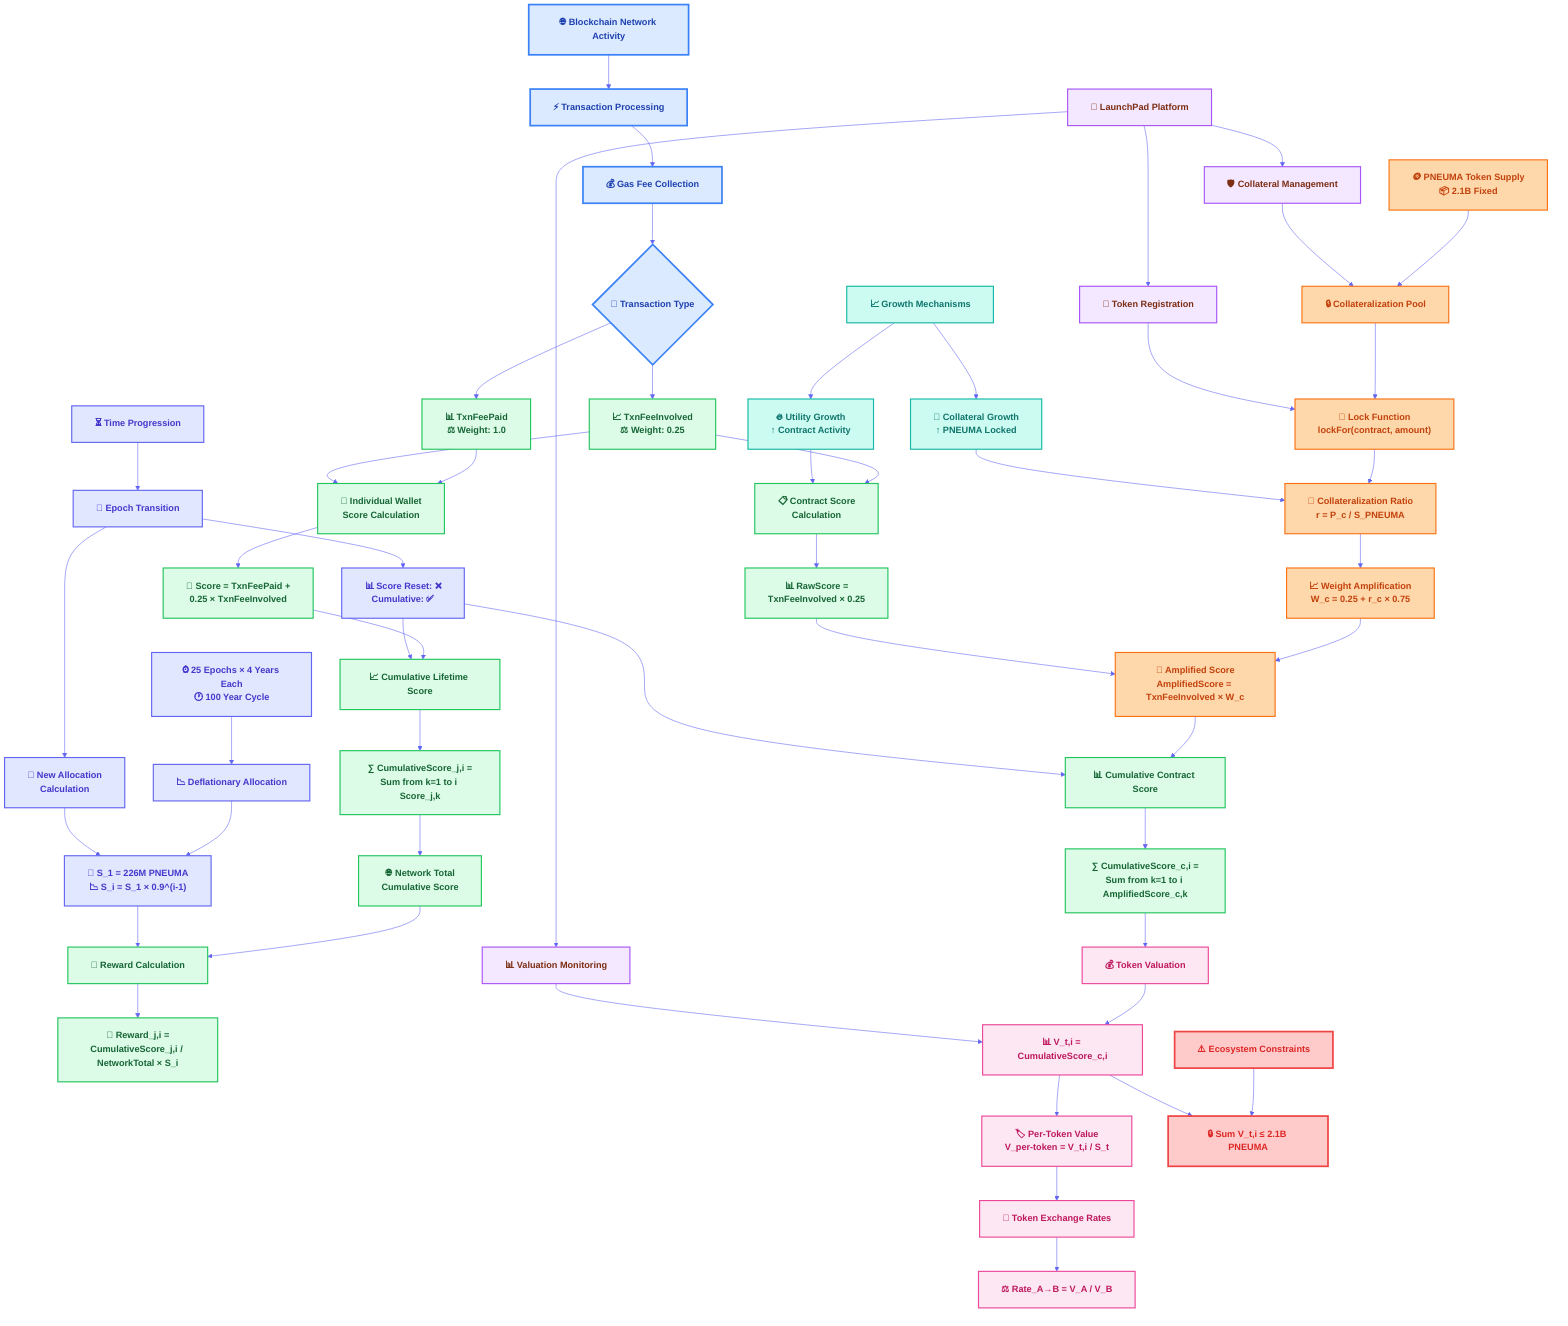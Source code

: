 %%{init: {
  'theme': 'base',
  'themeVariables': {
    'primaryColor': '#1e3a8a',
    'primaryTextColor': '#ffffff',
    'primaryBorderColor': '#3b82f6',
    'lineColor': '#6366f1',
    'sectionBkgColor': '#f8fafc',
    'altSectionBkgColor': '#e2e8f0',
    'gridColor': '#cbd5e1',
    'secondaryColor': '#7c3aed',
    'tertiaryColor': '#059669',
    'background': '#ffffff',
    'mainBkg': '#ffffff',
    'secondBkg': '#f1f5f9',
    'tertiaryBkg': '#ecfdf5'
  },
  'flowchart': {
    'nodeSpacing': 50,
    'rankSpacing': 60,
    'curve': 'basis',
    'padding': 20
  }
}}%%

graph TD
    %% Network Activity Layer
    A["🌐 Blockchain Network Activity"] --> B["⚡ Transaction Processing"]
    B --> C["💰 Gas Fee Collection"]
    C --> D{"🔄 Transaction Type"}
    
    D --> E["📊 TxnFeePaid<br/>⚖️ Weight: 1.0"]
    D --> F["📈 TxnFeeInvolved<br/>⚖️ Weight: 0.25"]
    
    %% Score Calculation Layer
    E --> G["👤 Individual Wallet<br/>Score Calculation"]
    F --> G
    F --> H["📋 Contract Score<br/>Calculation"]
    
    G --> I["🧮 Score = TxnFeePaid +<br/>0.25 × TxnFeeInvolved"]
    H --> J["📊 RawScore =<br/>TxnFeeInvolved × 0.25"]
    
    %% Collateralization System
    K["🪙 PNEUMA Token Supply<br/>📦 2.1B Fixed"] --> L["🔒 Collateralization Pool"]
    L --> M["🔐 Lock Function<br/>lockFor(contract, amount)"]
    M --> N["📐 Collateralization Ratio<br/>r = P_c / S_PNEUMA"]
    
    N --> O["📈 Weight Amplification<br/>W_c = 0.25 + r_c × 0.75"]
    O --> P["🚀 Amplified Score<br/>AmplifiedScore = TxnFeeInvolved × W_c"]
    
    J --> P
    
    %% Cumulative Scoring
    I --> Q["📈 Cumulative Lifetime Score"]
    P --> R["📊 Cumulative Contract Score"]
    
    Q --> S["∑ CumulativeScore_j,i =<br/>Sum from k=1 to i Score_j,k"]
    R --> T["∑ CumulativeScore_c,i =<br/>Sum from k=1 to i AmplifiedScore_c,k"]
    
    %% Epoch System
    U["⏰ 25 Epochs × 4 Years Each<br/>🕐 100 Year Cycle"] --> V["📉 Deflationary Allocation"]
    V --> W["🎯 S_1 = 226M PNEUMA<br/>📉 S_i = S_1 × 0.9^(i-1)"]
    
    %% Reward Distribution
    S --> X["🌐 Network Total<br/>Cumulative Score"]
    X --> Y["🎁 Reward Calculation"]
    W --> Y
    Y --> Z["💎 Reward_j,i =<br/>CumulativeScore_j,i / NetworkTotal × S_i"]
    
    %% Token Valuation
    T --> AA["💰 Token Valuation"]
    AA --> BB["📊 V_t,i = CumulativeScore_c,i"]
    BB --> CC["🏷️ Per-Token Value<br/>V_per-token = V_t,i / S_t"]
    
    %% Exchange System
    CC --> DD["💱 Token Exchange Rates"]
    DD --> EE["⚖️ Rate_A→B = V_A / V_B"]
    
    %% Constraints
    FF["⚠️ Ecosystem Constraints"] --> GG["🔒 Sum V_t,i ≤ 2.1B PNEUMA"]
    BB --> GG
    
    %% LaunchPad Integration
    HH["🚀 LaunchPad Platform"] --> II["📝 Token Registration"]
    HH --> JJ["🛡️ Collateral Management"]
    HH --> KK["📊 Valuation Monitoring"]
    
    II --> M
    JJ --> L
    KK --> BB
    
    %% Time Flow
    LL["⏳ Time Progression"] --> MM["🔄 Epoch Transition"]
    MM --> NN["📊 Score Reset: ❌<br/>Cumulative: ✅"]
    MM --> OO["🧮 New Allocation<br/>Calculation"]
    
    NN --> Q
    NN --> R
    OO --> W
    
    %% Value Growth Dynamics
    PP["📈 Growth Mechanisms"] --> QQ["🔥 Utility Growth<br/>↑ Contract Activity"]
    PP --> RR["💎 Collateral Growth<br/>↑ PNEUMA Locked"]
    
    QQ --> H
    RR --> N
    
    %% Enhanced Styling
    classDef networkLayer fill:#dbeafe,stroke:#3b82f6,stroke-width:3px,color:#1e40af,font-weight:bold
    classDef rewardSystem fill:#dcfce7,stroke:#22c55e,stroke-width:2px,color:#166534,font-weight:bold
    classDef valuationSystem fill:#fce7f3,stroke:#ec4899,stroke-width:2px,color:#be185d,font-weight:bold
    classDef collateralization fill:#fed7aa,stroke:#f97316,stroke-width:2px,color:#c2410c,font-weight:bold
    classDef epochSystem fill:#e0e7ff,stroke:#6366f1,stroke-width:2px,color:#4338ca,font-weight:bold
    classDef constraints fill:#fecaca,stroke:#ef4444,stroke-width:3px,color:#dc2626,font-weight:bold
    classDef launchpad fill:#f3e8ff,stroke:#a855f7,stroke-width:2px,color:#7c2d12,font-weight:bold
    classDef calculation fill:#fef3c7,stroke:#f59e0b,stroke-width:2px,color:#d97706,font-weight:bold
    classDef growth fill:#ccfbf1,stroke:#14b8a6,stroke-width:2px,color:#0f766e,font-weight:bold
    
    class A,B,C,D networkLayer
    class E,F,G,H,I,J,Q,R,S,T,X,Y,Z rewardSystem
    class AA,BB,CC,DD,EE valuationSystem
    class K,L,M,N,O,P collateralization
    class U,V,W,LL,MM,NN,OO epochSystem
    class FF,GG constraints
    class HH,II,JJ,KK launchpad
    class PP,QQ,RR growth